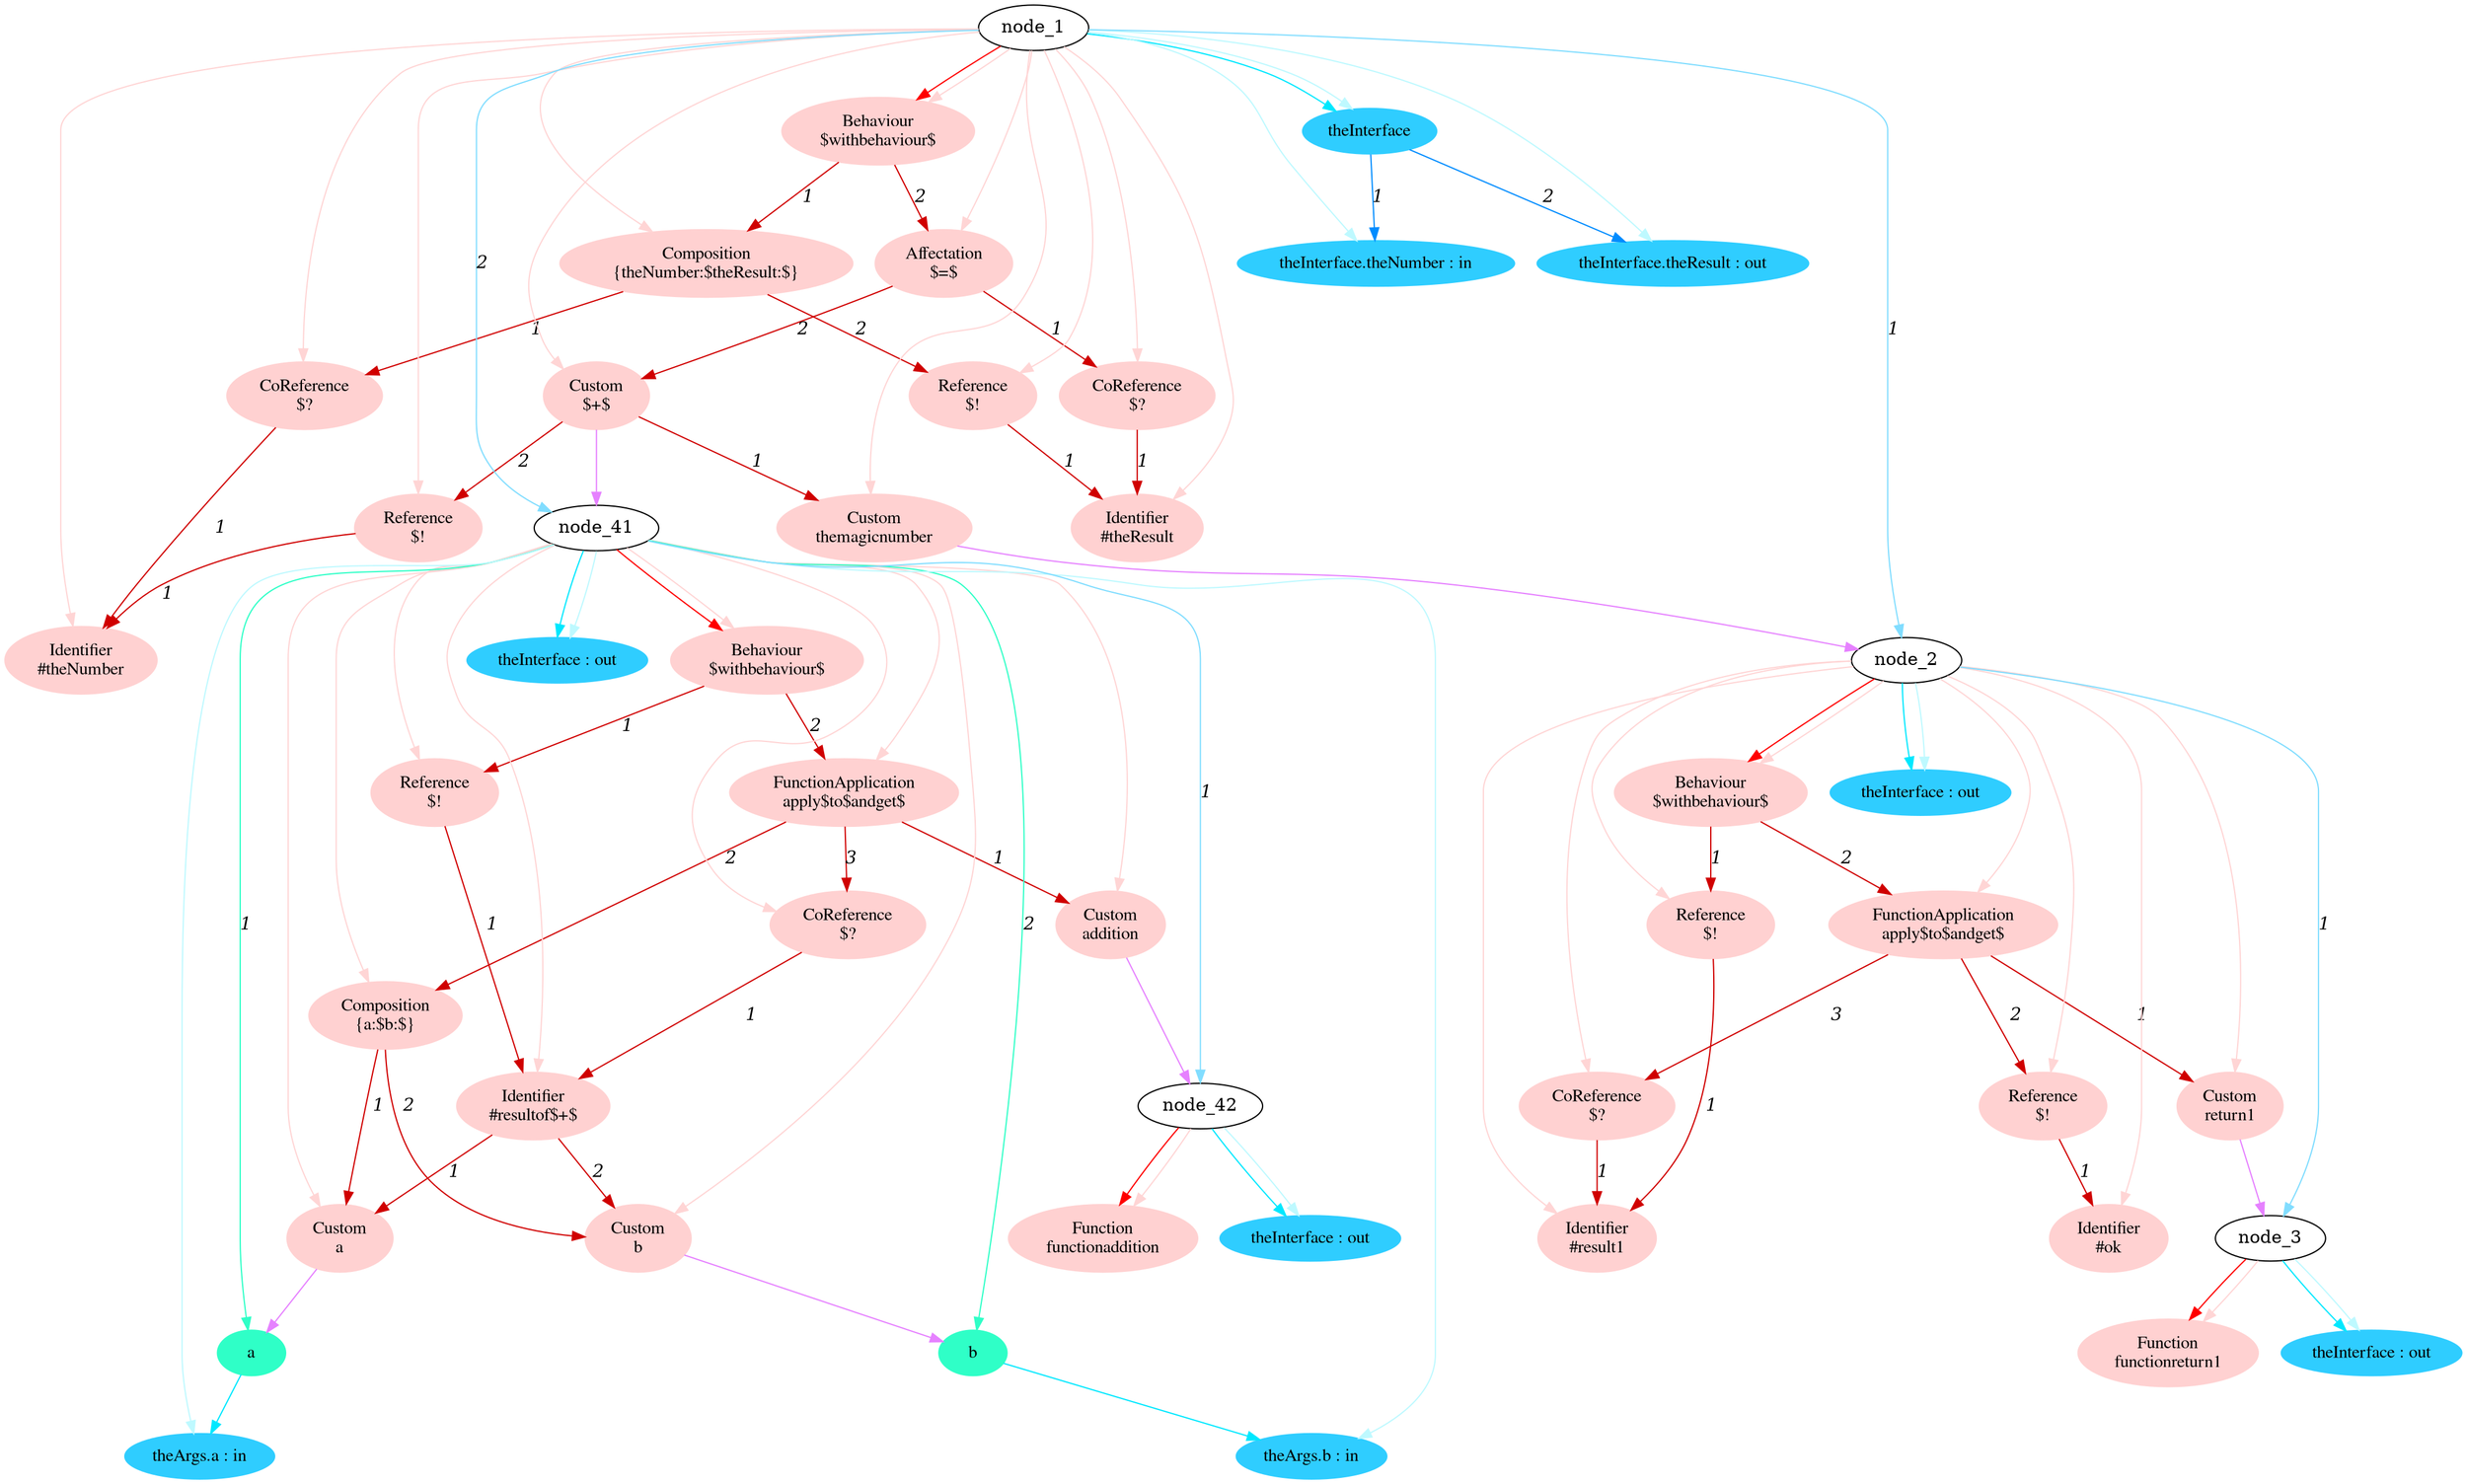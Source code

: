 digraph g{node_155 [shape="ellipse", style="filled", color="#ffd1d1", fontname="Times", label="Function
functionreturn1" ]
node_158 [shape="ellipse", style="filled", color="#ffd1d1", fontname="Times", label="Identifier
#result1" ]
node_162 [shape="ellipse", style="filled", color="#ffd1d1", fontname="Times", label="Reference
$!" ]
node_166 [shape="ellipse", style="filled", color="#ffd1d1", fontname="Times", label="Custom
return1" ]
node_169 [shape="ellipse", style="filled", color="#ffd1d1", fontname="Times", label="Identifier
#ok" ]
node_172 [shape="ellipse", style="filled", color="#ffd1d1", fontname="Times", label="Reference
$!" ]
node_176 [shape="ellipse", style="filled", color="#ffd1d1", fontname="Times", label="CoReference
$?" ]
node_180 [shape="ellipse", style="filled", color="#ffd1d1", fontname="Times", label="FunctionApplication
apply$to$andget$" ]
node_186 [shape="ellipse", style="filled", color="#ffd1d1", fontname="Times", label="Behaviour
$withbehaviour$" ]
node_191 [shape="ellipse", style="filled", color="#ffd1d1", fontname="Times", label="Function
functionaddition" ]
node_194 [shape="ellipse", style="filled", color="#ffd1d1", fontname="Times", label="Custom
a" ]
node_199 [shape="ellipse", style="filled", color="#ffd1d1", fontname="Times", label="Custom
b" ]
node_204 [shape="ellipse", style="filled", color="#ffd1d1", fontname="Times", label="Identifier
#resultof$+$" ]
node_210 [shape="ellipse", style="filled", color="#ffd1d1", fontname="Times", label="Reference
$!" ]
node_214 [shape="ellipse", style="filled", color="#ffd1d1", fontname="Times", label="Custom
addition" ]
node_217 [shape="ellipse", style="filled", color="#ffd1d1", fontname="Times", label="Composition
{a:$b:$}" ]
node_222 [shape="ellipse", style="filled", color="#ffd1d1", fontname="Times", label="CoReference
$?" ]
node_226 [shape="ellipse", style="filled", color="#ffd1d1", fontname="Times", label="FunctionApplication
apply$to$andget$" ]
node_232 [shape="ellipse", style="filled", color="#ffd1d1", fontname="Times", label="Behaviour
$withbehaviour$" ]
node_237 [shape="ellipse", style="filled", color="#ffd1d1", fontname="Times", label="Identifier
#theNumber" ]
node_241 [shape="ellipse", style="filled", color="#ffd1d1", fontname="Times", label="CoReference
$?" ]
node_245 [shape="ellipse", style="filled", color="#ffd1d1", fontname="Times", label="Identifier
#theResult" ]
node_249 [shape="ellipse", style="filled", color="#ffd1d1", fontname="Times", label="Reference
$!" ]
node_253 [shape="ellipse", style="filled", color="#ffd1d1", fontname="Times", label="Composition
{theNumber:$theResult:$}" ]
node_258 [shape="ellipse", style="filled", color="#ffd1d1", fontname="Times", label="CoReference
$?" ]
node_262 [shape="ellipse", style="filled", color="#ffd1d1", fontname="Times", label="Custom
themagicnumber" ]
node_265 [shape="ellipse", style="filled", color="#ffd1d1", fontname="Times", label="Reference
$!" ]
node_269 [shape="ellipse", style="filled", color="#ffd1d1", fontname="Times", label="Custom
$+$" ]
node_274 [shape="ellipse", style="filled", color="#ffd1d1", fontname="Times", label="Affectation
$=$" ]
node_279 [shape="ellipse", style="filled", color="#ffd1d1", fontname="Times", label="Behaviour
$withbehaviour$" ]
node_50 [shape="ellipse", style="filled", color="#2fffc7", fontname="Times", label="a" ]
node_54 [shape="ellipse", style="filled", color="#2fffc7", fontname="Times", label="b" ]
node_4 [shape="ellipse", style="filled", color="#2fcdff", fontname="Times", label="theInterface : out" ]
node_11 [shape="ellipse", style="filled", color="#2fcdff", fontname="Times", label="theInterface : out" ]
node_43 [shape="ellipse", style="filled", color="#2fcdff", fontname="Times", label="theInterface : out" ]
node_51 [shape="ellipse", style="filled", color="#2fcdff", fontname="Times", label="theArgs.a : in" ]
node_55 [shape="ellipse", style="filled", color="#2fcdff", fontname="Times", label="theArgs.b : in" ]
node_60 [shape="ellipse", style="filled", color="#2fcdff", fontname="Times", label="theInterface : out" ]
node_107 [shape="ellipse", style="filled", color="#2fcdff", fontname="Times", label="theInterface" ]
node_108 [shape="ellipse", style="filled", color="#2fcdff", fontname="Times", label="theInterface.theNumber : in" ]
node_110 [shape="ellipse", style="filled", color="#2fcdff", fontname="Times", label="theInterface.theResult : out" ]
node_162 -> node_158 [dir=forward, arrowHead=normal, fontname="Times-Italic", arrowsize=1, color="#d00000", label="1",  headlabel="", taillabel="" ]
node_172 -> node_169 [dir=forward, arrowHead=normal, fontname="Times-Italic", arrowsize=1, color="#d00000", label="1",  headlabel="", taillabel="" ]
node_176 -> node_158 [dir=forward, arrowHead=normal, fontname="Times-Italic", arrowsize=1, color="#d00000", label="1",  headlabel="", taillabel="" ]
node_180 -> node_166 [dir=forward, arrowHead=normal, fontname="Times-Italic", arrowsize=1, color="#d00000", label="1",  headlabel="", taillabel="" ]
node_180 -> node_172 [dir=forward, arrowHead=normal, fontname="Times-Italic", arrowsize=1, color="#d00000", label="2",  headlabel="", taillabel="" ]
node_180 -> node_176 [dir=forward, arrowHead=normal, fontname="Times-Italic", arrowsize=1, color="#d00000", label="3",  headlabel="", taillabel="" ]
node_186 -> node_162 [dir=forward, arrowHead=normal, fontname="Times-Italic", arrowsize=1, color="#d00000", label="1",  headlabel="", taillabel="" ]
node_186 -> node_180 [dir=forward, arrowHead=normal, fontname="Times-Italic", arrowsize=1, color="#d00000", label="2",  headlabel="", taillabel="" ]
node_204 -> node_194 [dir=forward, arrowHead=normal, fontname="Times-Italic", arrowsize=1, color="#d00000", label="1",  headlabel="", taillabel="" ]
node_204 -> node_199 [dir=forward, arrowHead=normal, fontname="Times-Italic", arrowsize=1, color="#d00000", label="2",  headlabel="", taillabel="" ]
node_210 -> node_204 [dir=forward, arrowHead=normal, fontname="Times-Italic", arrowsize=1, color="#d00000", label="1",  headlabel="", taillabel="" ]
node_217 -> node_194 [dir=forward, arrowHead=normal, fontname="Times-Italic", arrowsize=1, color="#d00000", label="1",  headlabel="", taillabel="" ]
node_217 -> node_199 [dir=forward, arrowHead=normal, fontname="Times-Italic", arrowsize=1, color="#d00000", label="2",  headlabel="", taillabel="" ]
node_222 -> node_204 [dir=forward, arrowHead=normal, fontname="Times-Italic", arrowsize=1, color="#d00000", label="1",  headlabel="", taillabel="" ]
node_226 -> node_214 [dir=forward, arrowHead=normal, fontname="Times-Italic", arrowsize=1, color="#d00000", label="1",  headlabel="", taillabel="" ]
node_226 -> node_217 [dir=forward, arrowHead=normal, fontname="Times-Italic", arrowsize=1, color="#d00000", label="2",  headlabel="", taillabel="" ]
node_226 -> node_222 [dir=forward, arrowHead=normal, fontname="Times-Italic", arrowsize=1, color="#d00000", label="3",  headlabel="", taillabel="" ]
node_232 -> node_210 [dir=forward, arrowHead=normal, fontname="Times-Italic", arrowsize=1, color="#d00000", label="1",  headlabel="", taillabel="" ]
node_232 -> node_226 [dir=forward, arrowHead=normal, fontname="Times-Italic", arrowsize=1, color="#d00000", label="2",  headlabel="", taillabel="" ]
node_241 -> node_237 [dir=forward, arrowHead=normal, fontname="Times-Italic", arrowsize=1, color="#d00000", label="1",  headlabel="", taillabel="" ]
node_249 -> node_245 [dir=forward, arrowHead=normal, fontname="Times-Italic", arrowsize=1, color="#d00000", label="1",  headlabel="", taillabel="" ]
node_253 -> node_241 [dir=forward, arrowHead=normal, fontname="Times-Italic", arrowsize=1, color="#d00000", label="1",  headlabel="", taillabel="" ]
node_253 -> node_249 [dir=forward, arrowHead=normal, fontname="Times-Italic", arrowsize=1, color="#d00000", label="2",  headlabel="", taillabel="" ]
node_258 -> node_245 [dir=forward, arrowHead=normal, fontname="Times-Italic", arrowsize=1, color="#d00000", label="1",  headlabel="", taillabel="" ]
node_265 -> node_237 [dir=forward, arrowHead=normal, fontname="Times-Italic", arrowsize=1, color="#d00000", label="1",  headlabel="", taillabel="" ]
node_269 -> node_262 [dir=forward, arrowHead=normal, fontname="Times-Italic", arrowsize=1, color="#d00000", label="1",  headlabel="", taillabel="" ]
node_269 -> node_265 [dir=forward, arrowHead=normal, fontname="Times-Italic", arrowsize=1, color="#d00000", label="2",  headlabel="", taillabel="" ]
node_274 -> node_258 [dir=forward, arrowHead=normal, fontname="Times-Italic", arrowsize=1, color="#d00000", label="1",  headlabel="", taillabel="" ]
node_274 -> node_269 [dir=forward, arrowHead=normal, fontname="Times-Italic", arrowsize=1, color="#d00000", label="2",  headlabel="", taillabel="" ]
node_279 -> node_253 [dir=forward, arrowHead=normal, fontname="Times-Italic", arrowsize=1, color="#d00000", label="1",  headlabel="", taillabel="" ]
node_279 -> node_274 [dir=forward, arrowHead=normal, fontname="Times-Italic", arrowsize=1, color="#d00000", label="2",  headlabel="", taillabel="" ]
node_3 -> node_155 [dir=forward, arrowHead=normal, fontname="Times-Italic", arrowsize=1, color="#ff0000", label="",  headlabel="", taillabel="" ]
node_2 -> node_186 [dir=forward, arrowHead=normal, fontname="Times-Italic", arrowsize=1, color="#ff0000", label="",  headlabel="", taillabel="" ]
node_42 -> node_191 [dir=forward, arrowHead=normal, fontname="Times-Italic", arrowsize=1, color="#ff0000", label="",  headlabel="", taillabel="" ]
node_41 -> node_232 [dir=forward, arrowHead=normal, fontname="Times-Italic", arrowsize=1, color="#ff0000", label="",  headlabel="", taillabel="" ]
node_1 -> node_279 [dir=forward, arrowHead=normal, fontname="Times-Italic", arrowsize=1, color="#ff0000", label="",  headlabel="", taillabel="" ]
node_3 -> node_155 [dir=forward, arrowHead=normal, fontname="Times-Italic", arrowsize=1, color="#ffd5d5", label="",  headlabel="", taillabel="" ]
node_2 -> node_158 [dir=forward, arrowHead=normal, fontname="Times-Italic", arrowsize=1, color="#ffd5d5", label="",  headlabel="", taillabel="" ]
node_2 -> node_162 [dir=forward, arrowHead=normal, fontname="Times-Italic", arrowsize=1, color="#ffd5d5", label="",  headlabel="", taillabel="" ]
node_2 -> node_166 [dir=forward, arrowHead=normal, fontname="Times-Italic", arrowsize=1, color="#ffd5d5", label="",  headlabel="", taillabel="" ]
node_2 -> node_169 [dir=forward, arrowHead=normal, fontname="Times-Italic", arrowsize=1, color="#ffd5d5", label="",  headlabel="", taillabel="" ]
node_2 -> node_172 [dir=forward, arrowHead=normal, fontname="Times-Italic", arrowsize=1, color="#ffd5d5", label="",  headlabel="", taillabel="" ]
node_2 -> node_176 [dir=forward, arrowHead=normal, fontname="Times-Italic", arrowsize=1, color="#ffd5d5", label="",  headlabel="", taillabel="" ]
node_2 -> node_180 [dir=forward, arrowHead=normal, fontname="Times-Italic", arrowsize=1, color="#ffd5d5", label="",  headlabel="", taillabel="" ]
node_2 -> node_186 [dir=forward, arrowHead=normal, fontname="Times-Italic", arrowsize=1, color="#ffd5d5", label="",  headlabel="", taillabel="" ]
node_42 -> node_191 [dir=forward, arrowHead=normal, fontname="Times-Italic", arrowsize=1, color="#ffd5d5", label="",  headlabel="", taillabel="" ]
node_41 -> node_194 [dir=forward, arrowHead=normal, fontname="Times-Italic", arrowsize=1, color="#ffd5d5", label="",  headlabel="", taillabel="" ]
node_41 -> node_199 [dir=forward, arrowHead=normal, fontname="Times-Italic", arrowsize=1, color="#ffd5d5", label="",  headlabel="", taillabel="" ]
node_41 -> node_204 [dir=forward, arrowHead=normal, fontname="Times-Italic", arrowsize=1, color="#ffd5d5", label="",  headlabel="", taillabel="" ]
node_41 -> node_210 [dir=forward, arrowHead=normal, fontname="Times-Italic", arrowsize=1, color="#ffd5d5", label="",  headlabel="", taillabel="" ]
node_41 -> node_214 [dir=forward, arrowHead=normal, fontname="Times-Italic", arrowsize=1, color="#ffd5d5", label="",  headlabel="", taillabel="" ]
node_41 -> node_217 [dir=forward, arrowHead=normal, fontname="Times-Italic", arrowsize=1, color="#ffd5d5", label="",  headlabel="", taillabel="" ]
node_41 -> node_222 [dir=forward, arrowHead=normal, fontname="Times-Italic", arrowsize=1, color="#ffd5d5", label="",  headlabel="", taillabel="" ]
node_41 -> node_226 [dir=forward, arrowHead=normal, fontname="Times-Italic", arrowsize=1, color="#ffd5d5", label="",  headlabel="", taillabel="" ]
node_41 -> node_232 [dir=forward, arrowHead=normal, fontname="Times-Italic", arrowsize=1, color="#ffd5d5", label="",  headlabel="", taillabel="" ]
node_1 -> node_237 [dir=forward, arrowHead=normal, fontname="Times-Italic", arrowsize=1, color="#ffd5d5", label="",  headlabel="", taillabel="" ]
node_1 -> node_241 [dir=forward, arrowHead=normal, fontname="Times-Italic", arrowsize=1, color="#ffd5d5", label="",  headlabel="", taillabel="" ]
node_1 -> node_245 [dir=forward, arrowHead=normal, fontname="Times-Italic", arrowsize=1, color="#ffd5d5", label="",  headlabel="", taillabel="" ]
node_1 -> node_249 [dir=forward, arrowHead=normal, fontname="Times-Italic", arrowsize=1, color="#ffd5d5", label="",  headlabel="", taillabel="" ]
node_1 -> node_253 [dir=forward, arrowHead=normal, fontname="Times-Italic", arrowsize=1, color="#ffd5d5", label="",  headlabel="", taillabel="" ]
node_1 -> node_258 [dir=forward, arrowHead=normal, fontname="Times-Italic", arrowsize=1, color="#ffd5d5", label="",  headlabel="", taillabel="" ]
node_1 -> node_262 [dir=forward, arrowHead=normal, fontname="Times-Italic", arrowsize=1, color="#ffd5d5", label="",  headlabel="", taillabel="" ]
node_1 -> node_265 [dir=forward, arrowHead=normal, fontname="Times-Italic", arrowsize=1, color="#ffd5d5", label="",  headlabel="", taillabel="" ]
node_1 -> node_269 [dir=forward, arrowHead=normal, fontname="Times-Italic", arrowsize=1, color="#ffd5d5", label="",  headlabel="", taillabel="" ]
node_1 -> node_274 [dir=forward, arrowHead=normal, fontname="Times-Italic", arrowsize=1, color="#ffd5d5", label="",  headlabel="", taillabel="" ]
node_1 -> node_279 [dir=forward, arrowHead=normal, fontname="Times-Italic", arrowsize=1, color="#ffd5d5", label="",  headlabel="", taillabel="" ]
node_41 -> node_50 [dir=forward, arrowHead=normal, fontname="Times-Italic", arrowsize=1, color="#2fffc7", label="1",  headlabel="", taillabel="" ]
node_41 -> node_54 [dir=forward, arrowHead=normal, fontname="Times-Italic", arrowsize=1, color="#2fffc7", label="2",  headlabel="", taillabel="" ]
node_50 -> node_51 [dir=forward, arrowHead=normal, fontname="Times-Italic", arrowsize=1, color="#00e8ff", label="",  headlabel="", taillabel="" ]
node_54 -> node_55 [dir=forward, arrowHead=normal, fontname="Times-Italic", arrowsize=1, color="#00e8ff", label="",  headlabel="", taillabel="" ]
node_3 -> node_4 [dir=forward, arrowHead=normal, fontname="Times-Italic", arrowsize=1, color="#00e8ff", label="",  headlabel="", taillabel="" ]
node_2 -> node_11 [dir=forward, arrowHead=normal, fontname="Times-Italic", arrowsize=1, color="#00e8ff", label="",  headlabel="", taillabel="" ]
node_42 -> node_43 [dir=forward, arrowHead=normal, fontname="Times-Italic", arrowsize=1, color="#00e8ff", label="",  headlabel="", taillabel="" ]
node_41 -> node_60 [dir=forward, arrowHead=normal, fontname="Times-Italic", arrowsize=1, color="#00e8ff", label="",  headlabel="", taillabel="" ]
node_1 -> node_107 [dir=forward, arrowHead=normal, fontname="Times-Italic", arrowsize=1, color="#00e8ff", label="",  headlabel="", taillabel="" ]
node_3 -> node_4 [dir=forward, arrowHead=normal, fontname="Times-Italic", arrowsize=1, color="#bef9ff", label="",  headlabel="", taillabel="" ]
node_2 -> node_11 [dir=forward, arrowHead=normal, fontname="Times-Italic", arrowsize=1, color="#bef9ff", label="",  headlabel="", taillabel="" ]
node_42 -> node_43 [dir=forward, arrowHead=normal, fontname="Times-Italic", arrowsize=1, color="#bef9ff", label="",  headlabel="", taillabel="" ]
node_41 -> node_51 [dir=forward, arrowHead=normal, fontname="Times-Italic", arrowsize=1, color="#bef9ff", label="",  headlabel="", taillabel="" ]
node_41 -> node_55 [dir=forward, arrowHead=normal, fontname="Times-Italic", arrowsize=1, color="#bef9ff", label="",  headlabel="", taillabel="" ]
node_41 -> node_60 [dir=forward, arrowHead=normal, fontname="Times-Italic", arrowsize=1, color="#bef9ff", label="",  headlabel="", taillabel="" ]
node_1 -> node_108 [dir=forward, arrowHead=normal, fontname="Times-Italic", arrowsize=1, color="#bef9ff", label="",  headlabel="", taillabel="" ]
node_1 -> node_110 [dir=forward, arrowHead=normal, fontname="Times-Italic", arrowsize=1, color="#bef9ff", label="",  headlabel="", taillabel="" ]
node_1 -> node_107 [dir=forward, arrowHead=normal, fontname="Times-Italic", arrowsize=1, color="#bef9ff", label="",  headlabel="", taillabel="" ]
node_107 -> node_108 [dir=forward, arrowHead=normal, fontname="Times-Italic", arrowsize=1, color="#008cff", label="1",  headlabel="", taillabel="" ]
node_107 -> node_110 [dir=forward, arrowHead=normal, fontname="Times-Italic", arrowsize=1, color="#008cff", label="2",  headlabel="", taillabel="" ]
node_2 -> node_3 [dir=forward, arrowHead=normal, fontname="Times-Italic", arrowsize=1, color="#81ddff", label="1",  headlabel="", taillabel="" ]
node_41 -> node_42 [dir=forward, arrowHead=normal, fontname="Times-Italic", arrowsize=1, color="#81ddff", label="1",  headlabel="", taillabel="" ]
node_1 -> node_2 [dir=forward, arrowHead=normal, fontname="Times-Italic", arrowsize=1, color="#81ddff", label="1",  headlabel="", taillabel="" ]
node_1 -> node_41 [dir=forward, arrowHead=normal, fontname="Times-Italic", arrowsize=1, color="#81ddff", label="2",  headlabel="", taillabel="" ]
node_166 -> node_3 [dir=forward, arrowHead=normal, fontname="Times-Italic", arrowsize=1, color="#e681ff", label="",  headlabel="", taillabel="" ]
node_194 -> node_50 [dir=forward, arrowHead=normal, fontname="Times-Italic", arrowsize=1, color="#e681ff", label="",  headlabel="", taillabel="" ]
node_199 -> node_54 [dir=forward, arrowHead=normal, fontname="Times-Italic", arrowsize=1, color="#e681ff", label="",  headlabel="", taillabel="" ]
node_214 -> node_42 [dir=forward, arrowHead=normal, fontname="Times-Italic", arrowsize=1, color="#e681ff", label="",  headlabel="", taillabel="" ]
node_262 -> node_2 [dir=forward, arrowHead=normal, fontname="Times-Italic", arrowsize=1, color="#e681ff", label="",  headlabel="", taillabel="" ]
node_269 -> node_41 [dir=forward, arrowHead=normal, fontname="Times-Italic", arrowsize=1, color="#e681ff", label="",  headlabel="", taillabel="" ]
}